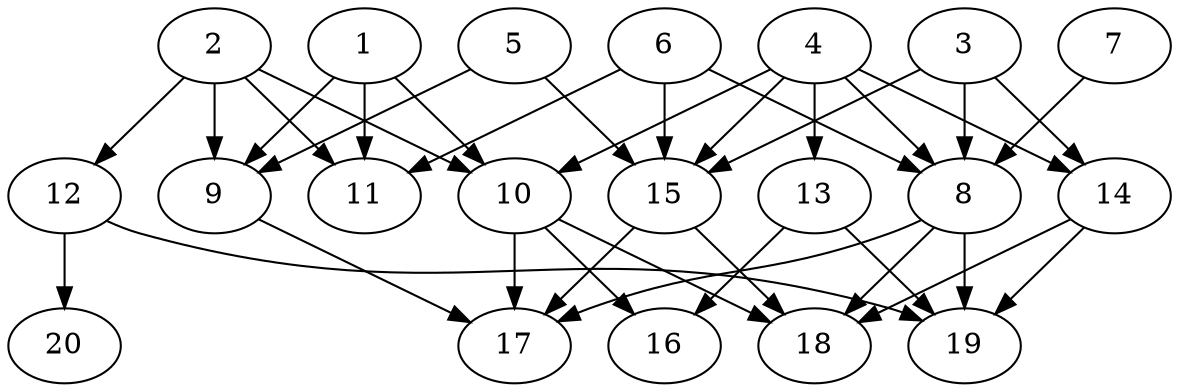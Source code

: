 // DAG automatically generated by daggen at Thu Oct  3 13:58:43 2019
// ./daggen --dot -n 20 --ccr 0.3 --fat 0.7 --regular 0.7 --density 0.6 --mindata 5242880 --maxdata 52428800 
digraph G {
  1 [size="137263787", alpha="0.04", expect_size="41179136"] 
  1 -> 9 [size ="41179136"]
  1 -> 10 [size ="41179136"]
  1 -> 11 [size ="41179136"]
  2 [size="45950293", alpha="0.09", expect_size="13785088"] 
  2 -> 9 [size ="13785088"]
  2 -> 10 [size ="13785088"]
  2 -> 11 [size ="13785088"]
  2 -> 12 [size ="13785088"]
  3 [size="148602880", alpha="0.09", expect_size="44580864"] 
  3 -> 8 [size ="44580864"]
  3 -> 14 [size ="44580864"]
  3 -> 15 [size ="44580864"]
  4 [size="118582613", alpha="0.04", expect_size="35574784"] 
  4 -> 8 [size ="35574784"]
  4 -> 10 [size ="35574784"]
  4 -> 13 [size ="35574784"]
  4 -> 14 [size ="35574784"]
  4 -> 15 [size ="35574784"]
  5 [size="154036907", alpha="0.01", expect_size="46211072"] 
  5 -> 9 [size ="46211072"]
  5 -> 15 [size ="46211072"]
  6 [size="106390187", alpha="0.09", expect_size="31917056"] 
  6 -> 8 [size ="31917056"]
  6 -> 11 [size ="31917056"]
  6 -> 15 [size ="31917056"]
  7 [size="56480427", alpha="0.16", expect_size="16944128"] 
  7 -> 8 [size ="16944128"]
  8 [size="68317867", alpha="0.13", expect_size="20495360"] 
  8 -> 17 [size ="20495360"]
  8 -> 18 [size ="20495360"]
  8 -> 19 [size ="20495360"]
  9 [size="118889813", alpha="0.12", expect_size="35666944"] 
  9 -> 17 [size ="35666944"]
  10 [size="96522240", alpha="0.06", expect_size="28956672"] 
  10 -> 16 [size ="28956672"]
  10 -> 17 [size ="28956672"]
  10 -> 18 [size ="28956672"]
  11 [size="85981867", alpha="0.16", expect_size="25794560"] 
  12 [size="116148907", alpha="0.10", expect_size="34844672"] 
  12 -> 19 [size ="34844672"]
  12 -> 20 [size ="34844672"]
  13 [size="25743360", alpha="0.17", expect_size="7723008"] 
  13 -> 16 [size ="7723008"]
  13 -> 19 [size ="7723008"]
  14 [size="97413120", alpha="0.14", expect_size="29223936"] 
  14 -> 18 [size ="29223936"]
  14 -> 19 [size ="29223936"]
  15 [size="129204907", alpha="0.15", expect_size="38761472"] 
  15 -> 17 [size ="38761472"]
  15 -> 18 [size ="38761472"]
  16 [size="137502720", alpha="0.04", expect_size="41250816"] 
  17 [size="49814187", alpha="0.04", expect_size="14944256"] 
  18 [size="18292053", alpha="0.17", expect_size="5487616"] 
  19 [size="118405120", alpha="0.03", expect_size="35521536"] 
  20 [size="58269013", alpha="0.17", expect_size="17480704"] 
}
